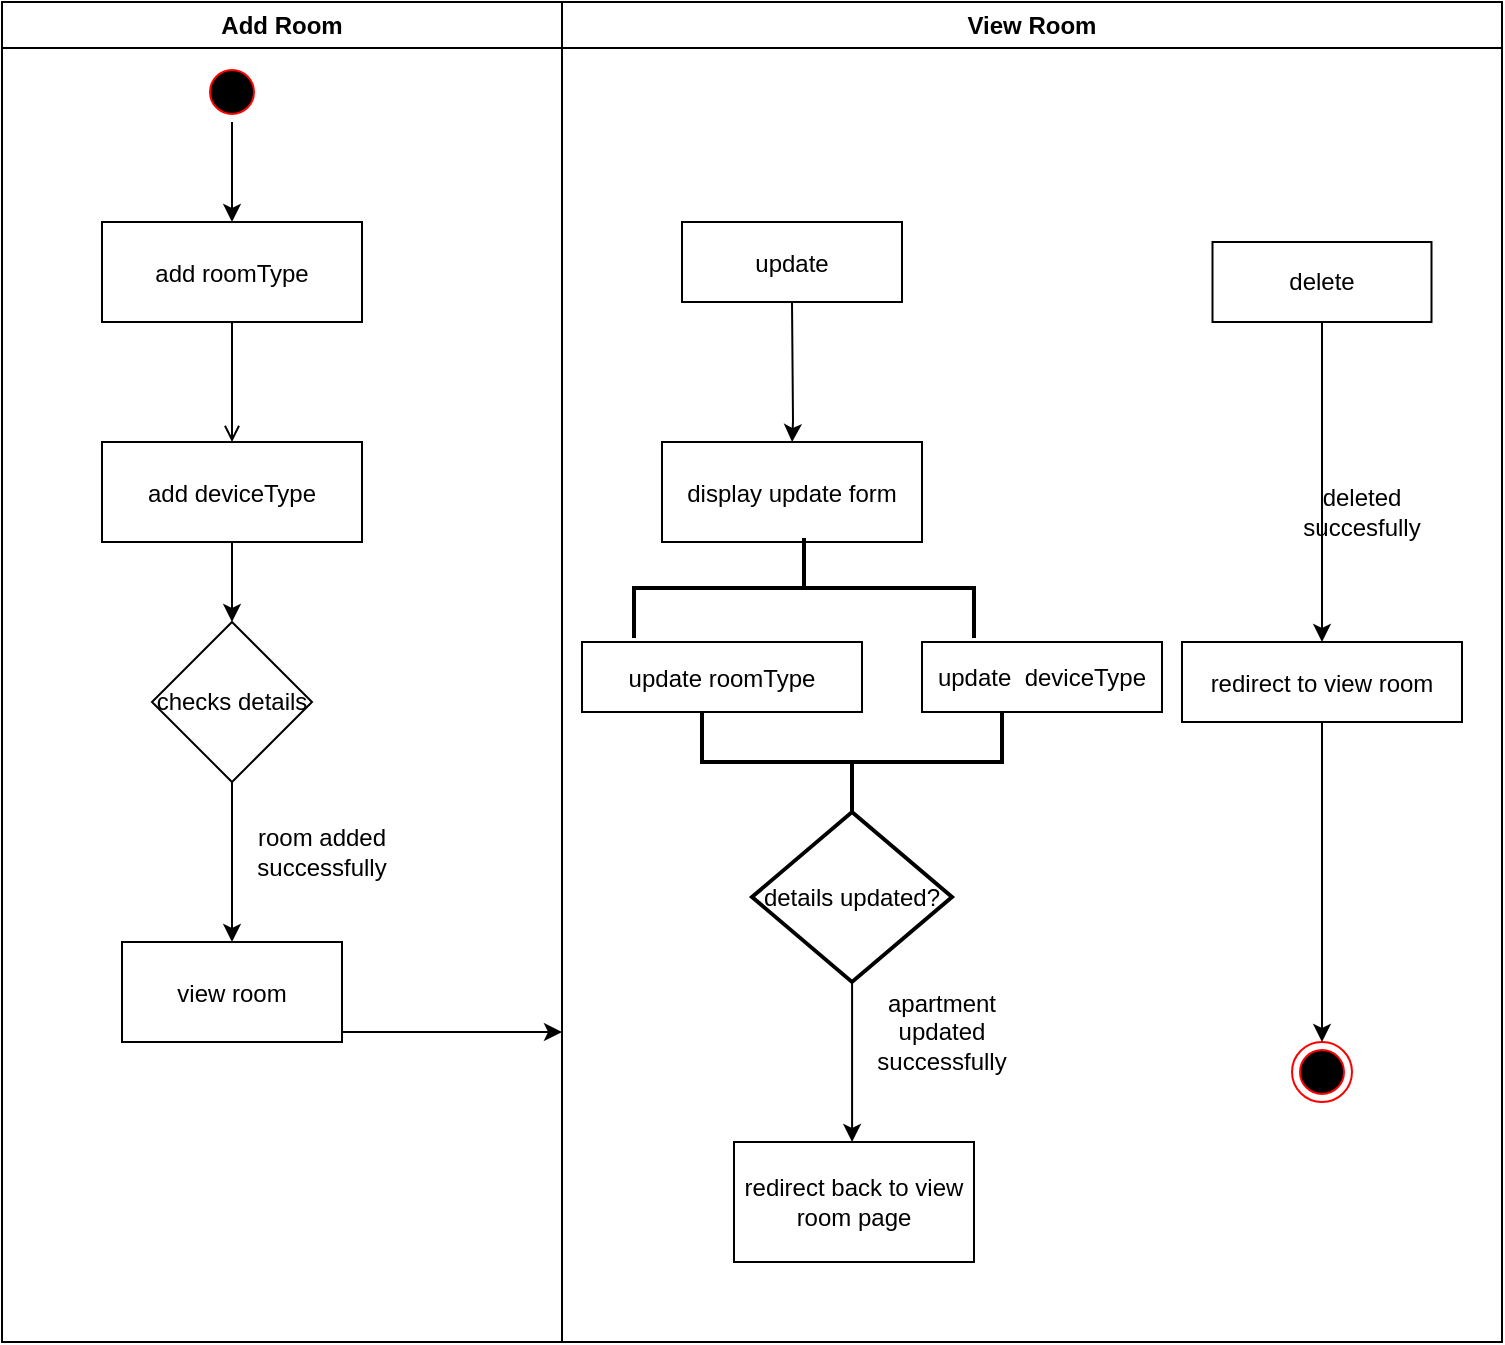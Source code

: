<mxfile version="20.7.4" type="device"><diagram name="Page-1" id="e7e014a7-5840-1c2e-5031-d8a46d1fe8dd"><mxGraphModel dx="864" dy="508" grid="1" gridSize="10" guides="1" tooltips="1" connect="1" arrows="1" fold="1" page="1" pageScale="1" pageWidth="1169" pageHeight="826" background="none" math="0" shadow="0"><root><mxCell id="0"/><mxCell id="1" parent="0"/><mxCell id="Ub655A5eJA8UVHJGob_v-41" value="Add Room" style="swimlane;whiteSpace=wrap;labelBackgroundColor=none;" vertex="1" parent="1"><mxGeometry x="50" y="50" width="280" height="670" as="geometry"/></mxCell><mxCell id="Ub655A5eJA8UVHJGob_v-44" value="add roomType" style="labelBackgroundColor=none;" vertex="1" parent="Ub655A5eJA8UVHJGob_v-41"><mxGeometry x="50" y="110" width="130" height="50" as="geometry"/></mxCell><mxCell id="Ub655A5eJA8UVHJGob_v-45" style="edgeStyle=orthogonalEdgeStyle;rounded=0;orthogonalLoop=1;jettySize=auto;html=1;entryX=0.5;entryY=0;entryDx=0;entryDy=0;labelBackgroundColor=none;fontColor=default;" edge="1" parent="Ub655A5eJA8UVHJGob_v-41" source="Ub655A5eJA8UVHJGob_v-46" target="Ub655A5eJA8UVHJGob_v-50"><mxGeometry relative="1" as="geometry"/></mxCell><mxCell id="Ub655A5eJA8UVHJGob_v-46" value="add deviceType" style="labelBackgroundColor=none;" vertex="1" parent="Ub655A5eJA8UVHJGob_v-41"><mxGeometry x="50" y="220" width="130" height="50" as="geometry"/></mxCell><mxCell id="Ub655A5eJA8UVHJGob_v-47" value="" style="endArrow=open;endFill=1;rounded=0;labelBackgroundColor=none;fontColor=default;" edge="1" parent="Ub655A5eJA8UVHJGob_v-41"><mxGeometry relative="1" as="geometry"><mxPoint x="115" y="160" as="sourcePoint"/><mxPoint x="115" y="220" as="targetPoint"/></mxGeometry></mxCell><mxCell id="Ub655A5eJA8UVHJGob_v-48" value="view room" style="labelBackgroundColor=none;" vertex="1" parent="Ub655A5eJA8UVHJGob_v-41"><mxGeometry x="60" y="470" width="110" height="50" as="geometry"/></mxCell><mxCell id="Ub655A5eJA8UVHJGob_v-49" style="edgeStyle=orthogonalEdgeStyle;rounded=0;orthogonalLoop=1;jettySize=auto;html=1;entryX=0.5;entryY=0;entryDx=0;entryDy=0;entryPerimeter=0;labelBackgroundColor=none;fontColor=default;" edge="1" parent="Ub655A5eJA8UVHJGob_v-41" source="Ub655A5eJA8UVHJGob_v-50" target="Ub655A5eJA8UVHJGob_v-48"><mxGeometry relative="1" as="geometry"/></mxCell><mxCell id="Ub655A5eJA8UVHJGob_v-50" value="checks details" style="rhombus;whiteSpace=wrap;html=1;labelBackgroundColor=none;" vertex="1" parent="Ub655A5eJA8UVHJGob_v-41"><mxGeometry x="75" y="310" width="80" height="80" as="geometry"/></mxCell><mxCell id="Ub655A5eJA8UVHJGob_v-51" value="room added successfully" style="text;html=1;strokeColor=none;fillColor=none;align=center;verticalAlign=middle;whiteSpace=wrap;rounded=0;labelBackgroundColor=none;" vertex="1" parent="Ub655A5eJA8UVHJGob_v-41"><mxGeometry x="130" y="420" width="60" height="10" as="geometry"/></mxCell><mxCell id="Ub655A5eJA8UVHJGob_v-75" style="edgeStyle=orthogonalEdgeStyle;rounded=0;orthogonalLoop=1;jettySize=auto;html=1;entryX=0.5;entryY=0;entryDx=0;entryDy=0;" edge="1" parent="Ub655A5eJA8UVHJGob_v-41" source="Ub655A5eJA8UVHJGob_v-71" target="Ub655A5eJA8UVHJGob_v-44"><mxGeometry relative="1" as="geometry"/></mxCell><mxCell id="Ub655A5eJA8UVHJGob_v-71" value="" style="ellipse;html=1;shape=startState;fillColor=#000000;strokeColor=#ff0000;" vertex="1" parent="Ub655A5eJA8UVHJGob_v-41"><mxGeometry x="100" y="30" width="30" height="30" as="geometry"/></mxCell><mxCell id="Ub655A5eJA8UVHJGob_v-52" value="View Room" style="swimlane;whiteSpace=wrap;labelBackgroundColor=none;" vertex="1" parent="1"><mxGeometry x="330" y="50" width="470" height="670" as="geometry"/></mxCell><mxCell id="Ub655A5eJA8UVHJGob_v-54" value="update" style="labelBackgroundColor=none;" vertex="1" parent="Ub655A5eJA8UVHJGob_v-52"><mxGeometry x="60" y="110" width="110" height="40" as="geometry"/></mxCell><mxCell id="Ub655A5eJA8UVHJGob_v-55" value="display update form" style="labelBackgroundColor=none;" vertex="1" parent="Ub655A5eJA8UVHJGob_v-52"><mxGeometry x="50" y="220" width="130" height="50" as="geometry"/></mxCell><mxCell id="Ub655A5eJA8UVHJGob_v-56" value="update roomType" style="labelBackgroundColor=none;" vertex="1" parent="Ub655A5eJA8UVHJGob_v-52"><mxGeometry x="10" y="320" width="140" height="35" as="geometry"/></mxCell><mxCell id="Ub655A5eJA8UVHJGob_v-57" value="redirect to view room" style="labelBackgroundColor=none;" vertex="1" parent="Ub655A5eJA8UVHJGob_v-52"><mxGeometry x="310" y="320" width="140" height="40" as="geometry"/></mxCell><mxCell id="Ub655A5eJA8UVHJGob_v-58" value="delete" style="rounded=0;whiteSpace=wrap;html=1;labelBackgroundColor=none;" vertex="1" parent="Ub655A5eJA8UVHJGob_v-52"><mxGeometry x="325.25" y="120" width="109.5" height="40" as="geometry"/></mxCell><mxCell id="Ub655A5eJA8UVHJGob_v-59" value="" style="strokeWidth=2;html=1;shape=mxgraph.flowchart.annotation_2;align=left;labelPosition=right;pointerEvents=1;direction=south;labelBackgroundColor=none;" vertex="1" parent="Ub655A5eJA8UVHJGob_v-52"><mxGeometry x="36" y="268" width="170" height="50" as="geometry"/></mxCell><mxCell id="Ub655A5eJA8UVHJGob_v-60" value="update&amp;nbsp; deviceType" style="rounded=0;whiteSpace=wrap;html=1;labelBackgroundColor=none;" vertex="1" parent="Ub655A5eJA8UVHJGob_v-52"><mxGeometry x="180" y="320" width="120" height="35" as="geometry"/></mxCell><mxCell id="Ub655A5eJA8UVHJGob_v-61" value="" style="strokeWidth=2;html=1;shape=mxgraph.flowchart.annotation_2;align=left;labelPosition=right;pointerEvents=1;direction=north;labelBackgroundColor=none;" vertex="1" parent="Ub655A5eJA8UVHJGob_v-52"><mxGeometry x="70" y="355" width="150" height="50" as="geometry"/></mxCell><mxCell id="Ub655A5eJA8UVHJGob_v-62" style="edgeStyle=orthogonalEdgeStyle;rounded=0;orthogonalLoop=1;jettySize=auto;html=1;entryX=0.492;entryY=0;entryDx=0;entryDy=0;entryPerimeter=0;labelBackgroundColor=none;fontColor=default;" edge="1" parent="Ub655A5eJA8UVHJGob_v-52" source="Ub655A5eJA8UVHJGob_v-63" target="Ub655A5eJA8UVHJGob_v-65"><mxGeometry relative="1" as="geometry"/></mxCell><mxCell id="Ub655A5eJA8UVHJGob_v-63" value="details updated?" style="strokeWidth=2;html=1;shape=mxgraph.flowchart.decision;whiteSpace=wrap;labelBackgroundColor=none;" vertex="1" parent="Ub655A5eJA8UVHJGob_v-52"><mxGeometry x="95" y="405" width="100" height="85" as="geometry"/></mxCell><mxCell id="Ub655A5eJA8UVHJGob_v-64" value="apartment updated successfully" style="text;html=1;strokeColor=none;fillColor=none;align=center;verticalAlign=middle;whiteSpace=wrap;rounded=0;labelBackgroundColor=none;" vertex="1" parent="Ub655A5eJA8UVHJGob_v-52"><mxGeometry x="160" y="500" width="60" height="30" as="geometry"/></mxCell><mxCell id="Ub655A5eJA8UVHJGob_v-65" value="redirect back to view room page" style="rounded=0;whiteSpace=wrap;html=1;labelBackgroundColor=none;" vertex="1" parent="Ub655A5eJA8UVHJGob_v-52"><mxGeometry x="86" y="570" width="120" height="60" as="geometry"/></mxCell><mxCell id="Ub655A5eJA8UVHJGob_v-66" value="" style="ellipse;html=1;shape=endState;fillColor=#000000;strokeColor=#ff0000;" vertex="1" parent="Ub655A5eJA8UVHJGob_v-52"><mxGeometry x="365" y="520" width="30" height="30" as="geometry"/></mxCell><mxCell id="Ub655A5eJA8UVHJGob_v-67" style="edgeStyle=orthogonalEdgeStyle;rounded=0;orthogonalLoop=1;jettySize=auto;html=1;labelBackgroundColor=none;fontColor=default;" edge="1" parent="1"><mxGeometry relative="1" as="geometry"><mxPoint x="330" y="565" as="targetPoint"/><mxPoint x="220" y="565" as="sourcePoint"/></mxGeometry></mxCell><mxCell id="Ub655A5eJA8UVHJGob_v-68" value="deleted succesfully" style="text;html=1;strokeColor=none;fillColor=none;align=center;verticalAlign=middle;whiteSpace=wrap;rounded=0;labelBackgroundColor=none;" vertex="1" parent="1"><mxGeometry x="700" y="290" width="60" height="30" as="geometry"/></mxCell><mxCell id="Ub655A5eJA8UVHJGob_v-69" style="edgeStyle=orthogonalEdgeStyle;rounded=0;orthogonalLoop=1;jettySize=auto;html=1;labelBackgroundColor=none;fontColor=default;" edge="1" parent="1"><mxGeometry relative="1" as="geometry"><mxPoint x="710" y="370" as="targetPoint"/><mxPoint x="710" y="210" as="sourcePoint"/></mxGeometry></mxCell><mxCell id="Ub655A5eJA8UVHJGob_v-70" style="edgeStyle=orthogonalEdgeStyle;rounded=0;orthogonalLoop=1;jettySize=auto;html=1;" edge="1" parent="1"><mxGeometry relative="1" as="geometry"><mxPoint x="710" y="570" as="targetPoint"/><mxPoint x="710" y="410" as="sourcePoint"/></mxGeometry></mxCell><mxCell id="Ub655A5eJA8UVHJGob_v-53" style="edgeStyle=orthogonalEdgeStyle;rounded=0;orthogonalLoop=1;jettySize=auto;html=1;entryX=-0.96;entryY=0.535;entryDx=0;entryDy=0;entryPerimeter=0;labelBackgroundColor=none;fontColor=default;startArrow=none;" edge="1" parent="1" target="Ub655A5eJA8UVHJGob_v-59"><mxGeometry relative="1" as="geometry"><mxPoint x="445" y="200" as="sourcePoint"/></mxGeometry></mxCell></root></mxGraphModel></diagram></mxfile>
